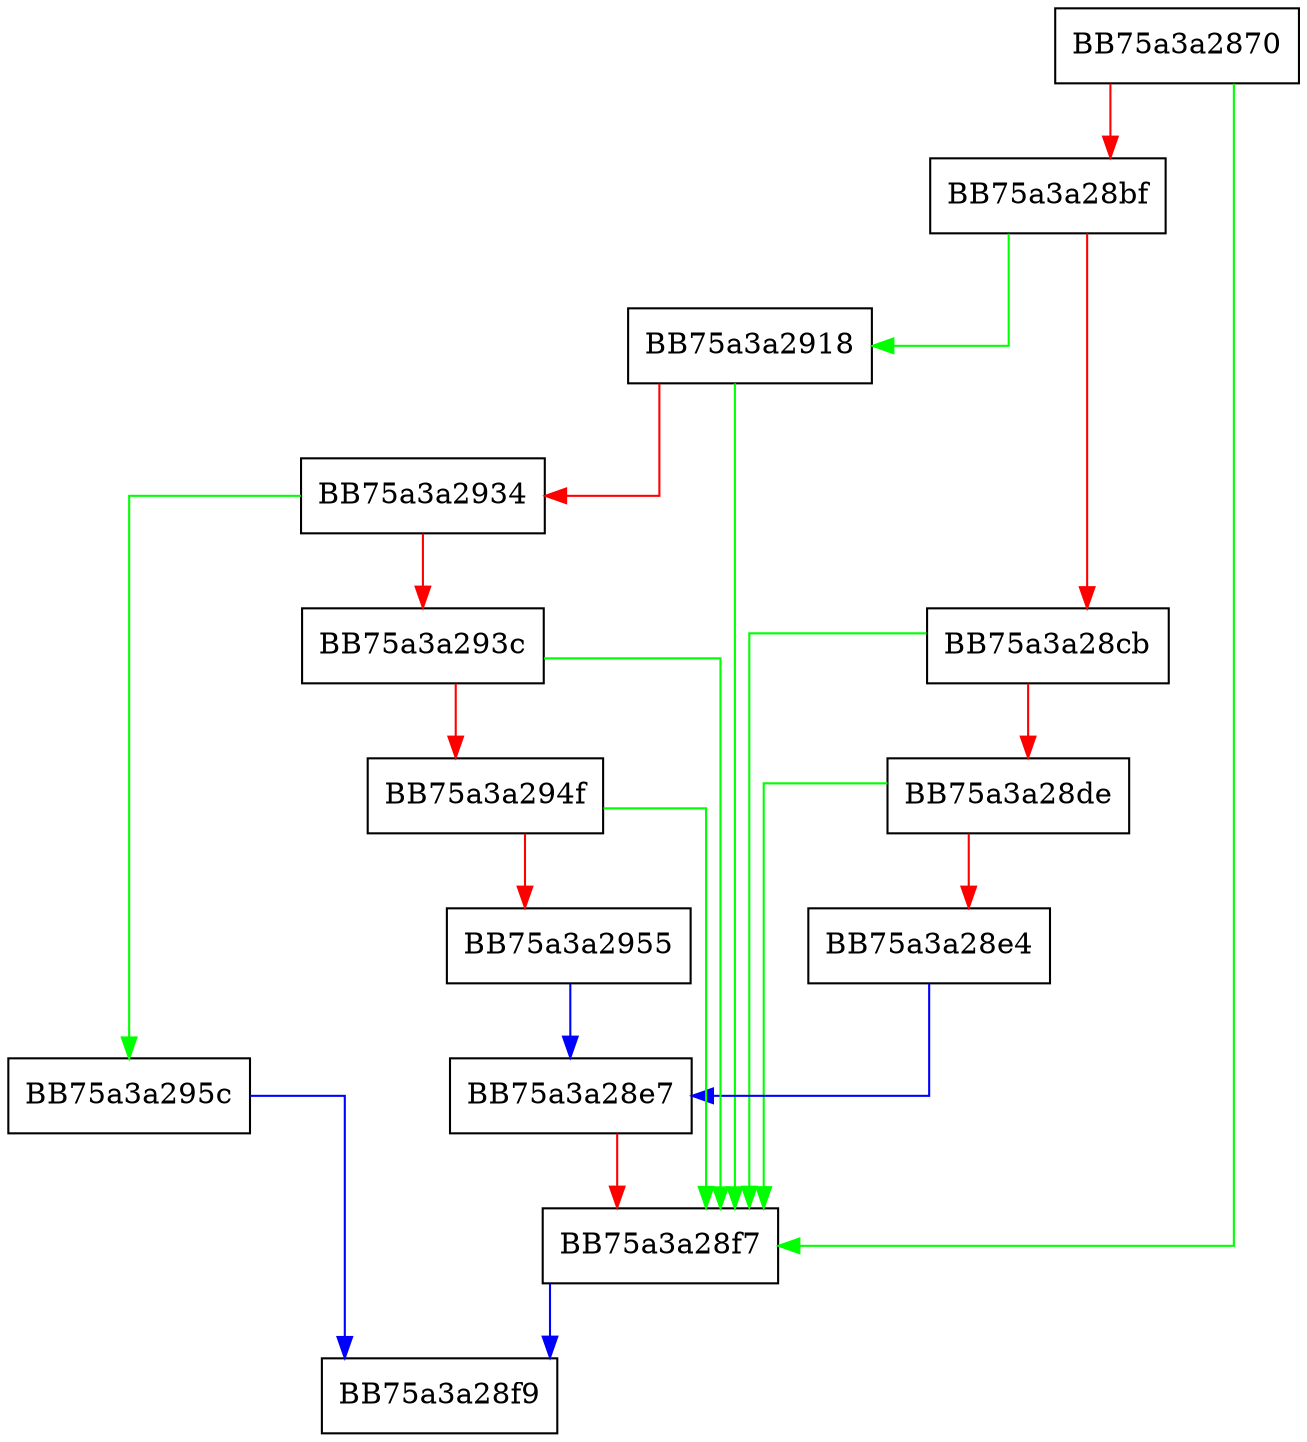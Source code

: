 digraph LoadPEHeader {
  node [shape="box"];
  graph [splines=ortho];
  BB75a3a2870 -> BB75a3a28f7 [color="green"];
  BB75a3a2870 -> BB75a3a28bf [color="red"];
  BB75a3a28bf -> BB75a3a2918 [color="green"];
  BB75a3a28bf -> BB75a3a28cb [color="red"];
  BB75a3a28cb -> BB75a3a28f7 [color="green"];
  BB75a3a28cb -> BB75a3a28de [color="red"];
  BB75a3a28de -> BB75a3a28f7 [color="green"];
  BB75a3a28de -> BB75a3a28e4 [color="red"];
  BB75a3a28e4 -> BB75a3a28e7 [color="blue"];
  BB75a3a28e7 -> BB75a3a28f7 [color="red"];
  BB75a3a28f7 -> BB75a3a28f9 [color="blue"];
  BB75a3a2918 -> BB75a3a28f7 [color="green"];
  BB75a3a2918 -> BB75a3a2934 [color="red"];
  BB75a3a2934 -> BB75a3a295c [color="green"];
  BB75a3a2934 -> BB75a3a293c [color="red"];
  BB75a3a293c -> BB75a3a28f7 [color="green"];
  BB75a3a293c -> BB75a3a294f [color="red"];
  BB75a3a294f -> BB75a3a28f7 [color="green"];
  BB75a3a294f -> BB75a3a2955 [color="red"];
  BB75a3a2955 -> BB75a3a28e7 [color="blue"];
  BB75a3a295c -> BB75a3a28f9 [color="blue"];
}